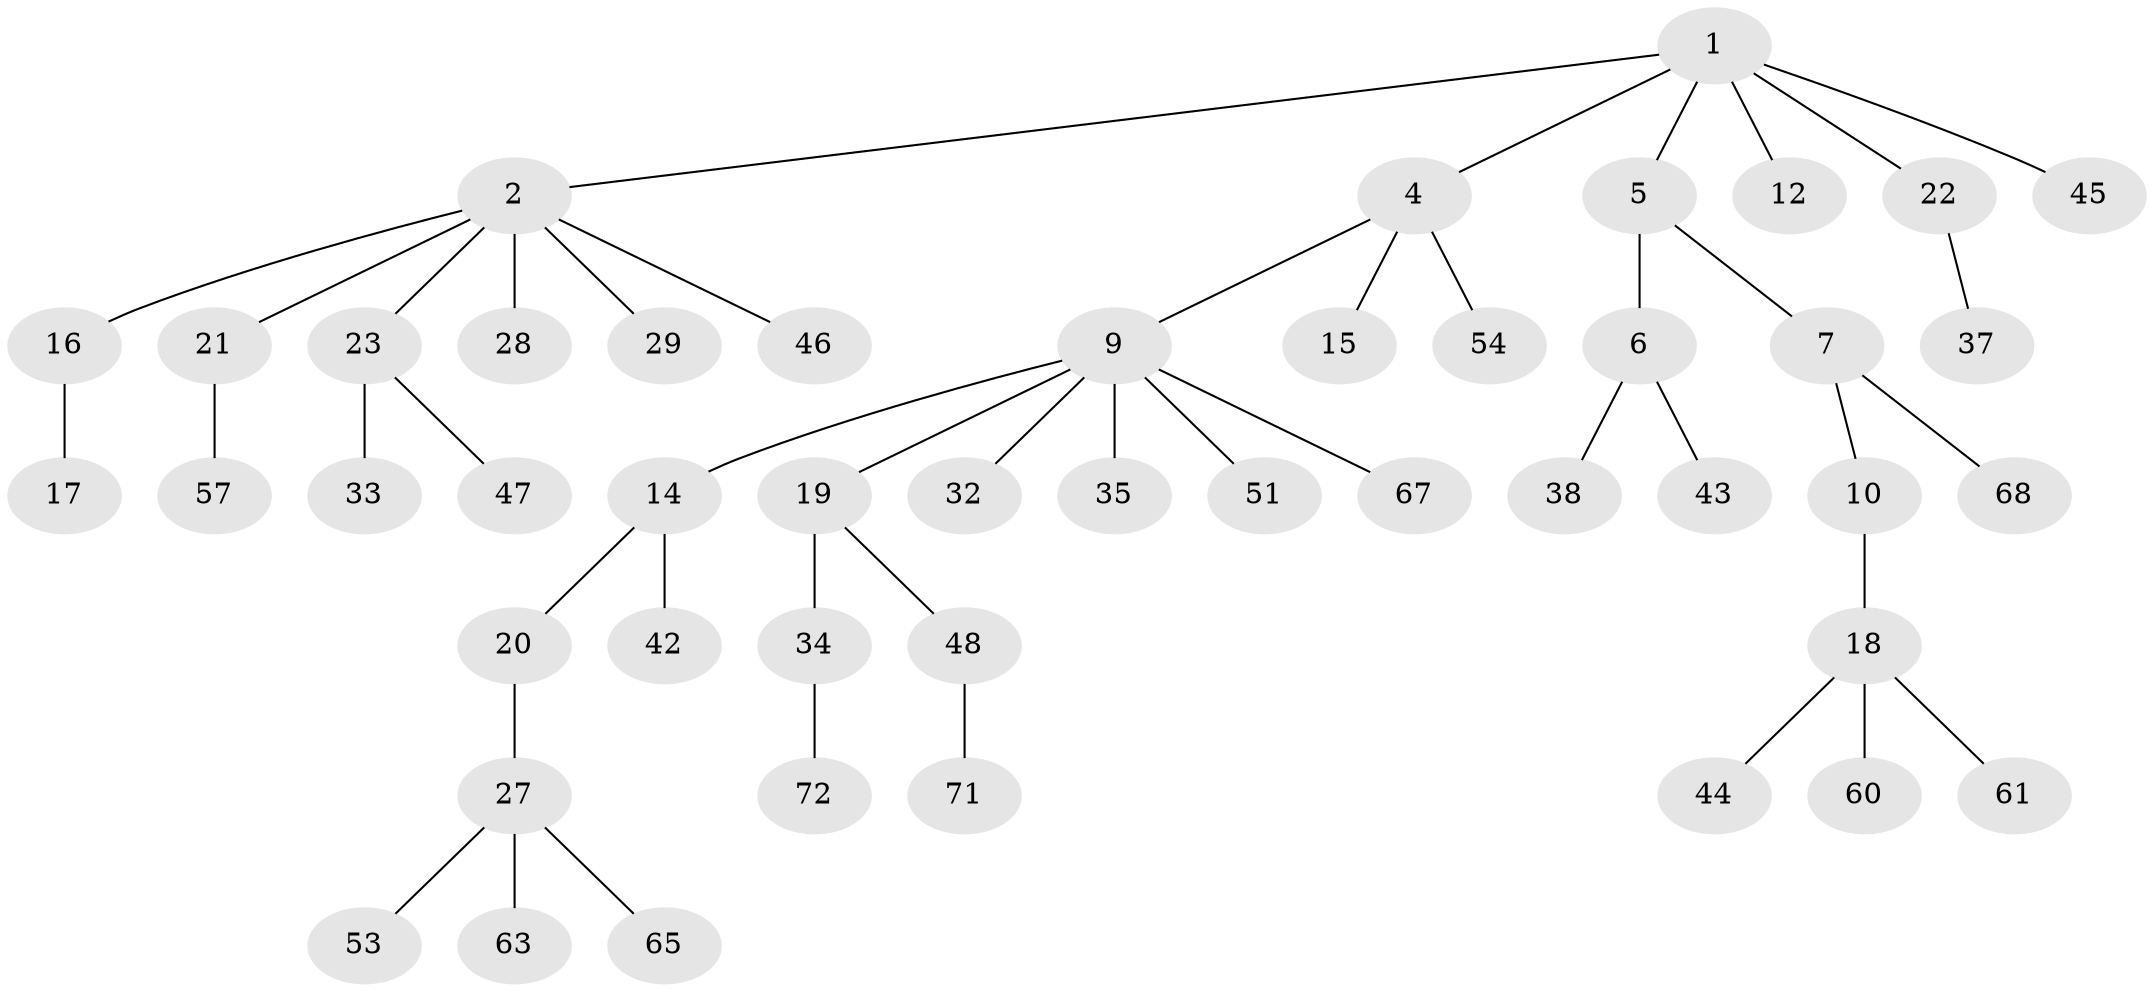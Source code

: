 // Generated by graph-tools (version 1.1) at 2025/52/02/27/25 19:52:12]
// undirected, 47 vertices, 46 edges
graph export_dot {
graph [start="1"]
  node [color=gray90,style=filled];
  1 [super="+3"];
  2 [super="+8"];
  4 [super="+36"];
  5 [super="+40"];
  6 [super="+39"];
  7 [super="+11"];
  9 [super="+13"];
  10 [super="+41"];
  12;
  14 [super="+31"];
  15;
  16 [super="+25"];
  17;
  18 [super="+59"];
  19;
  20 [super="+24"];
  21;
  22 [super="+49"];
  23 [super="+26"];
  27 [super="+30"];
  28 [super="+70"];
  29;
  32 [super="+50"];
  33 [super="+66"];
  34 [super="+64"];
  35 [super="+56"];
  37 [super="+58"];
  38;
  42;
  43;
  44 [super="+55"];
  45 [super="+62"];
  46;
  47;
  48 [super="+52"];
  51;
  53;
  54;
  57;
  60;
  61;
  63;
  65;
  67 [super="+69"];
  68;
  71;
  72;
  1 -- 2;
  1 -- 22;
  1 -- 45;
  1 -- 5;
  1 -- 12;
  1 -- 4;
  2 -- 29;
  2 -- 16;
  2 -- 21;
  2 -- 23;
  2 -- 28;
  2 -- 46;
  4 -- 9;
  4 -- 15;
  4 -- 54;
  5 -- 6;
  5 -- 7;
  6 -- 38;
  6 -- 43;
  7 -- 10;
  7 -- 68;
  9 -- 14;
  9 -- 19;
  9 -- 35;
  9 -- 51;
  9 -- 67;
  9 -- 32;
  10 -- 18;
  14 -- 20;
  14 -- 42;
  16 -- 17;
  18 -- 44;
  18 -- 61;
  18 -- 60;
  19 -- 34;
  19 -- 48;
  20 -- 27;
  21 -- 57;
  22 -- 37;
  23 -- 47;
  23 -- 33;
  27 -- 63;
  27 -- 65;
  27 -- 53;
  34 -- 72;
  48 -- 71;
}
